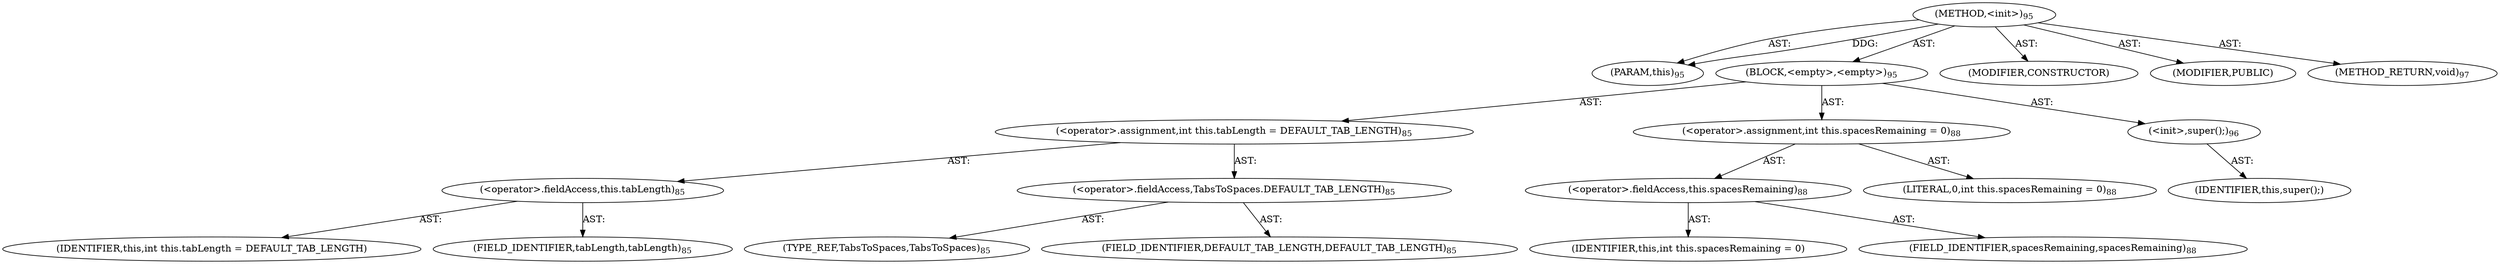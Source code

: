 digraph "&lt;init&gt;" {  
"111669149696" [label = <(METHOD,&lt;init&gt;)<SUB>95</SUB>> ]
"115964116996" [label = <(PARAM,this)<SUB>95</SUB>> ]
"25769803776" [label = <(BLOCK,&lt;empty&gt;,&lt;empty&gt;)<SUB>95</SUB>> ]
"30064771074" [label = <(&lt;operator&gt;.assignment,int this.tabLength = DEFAULT_TAB_LENGTH)<SUB>85</SUB>> ]
"30064771075" [label = <(&lt;operator&gt;.fieldAccess,this.tabLength)<SUB>85</SUB>> ]
"68719476745" [label = <(IDENTIFIER,this,int this.tabLength = DEFAULT_TAB_LENGTH)> ]
"55834574848" [label = <(FIELD_IDENTIFIER,tabLength,tabLength)<SUB>85</SUB>> ]
"30064771076" [label = <(&lt;operator&gt;.fieldAccess,TabsToSpaces.DEFAULT_TAB_LENGTH)<SUB>85</SUB>> ]
"180388626432" [label = <(TYPE_REF,TabsToSpaces,TabsToSpaces)<SUB>85</SUB>> ]
"55834574849" [label = <(FIELD_IDENTIFIER,DEFAULT_TAB_LENGTH,DEFAULT_TAB_LENGTH)<SUB>85</SUB>> ]
"30064771077" [label = <(&lt;operator&gt;.assignment,int this.spacesRemaining = 0)<SUB>88</SUB>> ]
"30064771078" [label = <(&lt;operator&gt;.fieldAccess,this.spacesRemaining)<SUB>88</SUB>> ]
"68719476746" [label = <(IDENTIFIER,this,int this.spacesRemaining = 0)> ]
"55834574850" [label = <(FIELD_IDENTIFIER,spacesRemaining,spacesRemaining)<SUB>88</SUB>> ]
"90194313216" [label = <(LITERAL,0,int this.spacesRemaining = 0)<SUB>88</SUB>> ]
"30064771072" [label = <(&lt;init&gt;,super();)<SUB>96</SUB>> ]
"68719476742" [label = <(IDENTIFIER,this,super();)> ]
"133143986182" [label = <(MODIFIER,CONSTRUCTOR)> ]
"133143986183" [label = <(MODIFIER,PUBLIC)> ]
"128849018880" [label = <(METHOD_RETURN,void)<SUB>97</SUB>> ]
  "111669149696" -> "115964116996"  [ label = "AST: "] 
  "111669149696" -> "25769803776"  [ label = "AST: "] 
  "111669149696" -> "133143986182"  [ label = "AST: "] 
  "111669149696" -> "133143986183"  [ label = "AST: "] 
  "111669149696" -> "128849018880"  [ label = "AST: "] 
  "25769803776" -> "30064771074"  [ label = "AST: "] 
  "25769803776" -> "30064771077"  [ label = "AST: "] 
  "25769803776" -> "30064771072"  [ label = "AST: "] 
  "30064771074" -> "30064771075"  [ label = "AST: "] 
  "30064771074" -> "30064771076"  [ label = "AST: "] 
  "30064771075" -> "68719476745"  [ label = "AST: "] 
  "30064771075" -> "55834574848"  [ label = "AST: "] 
  "30064771076" -> "180388626432"  [ label = "AST: "] 
  "30064771076" -> "55834574849"  [ label = "AST: "] 
  "30064771077" -> "30064771078"  [ label = "AST: "] 
  "30064771077" -> "90194313216"  [ label = "AST: "] 
  "30064771078" -> "68719476746"  [ label = "AST: "] 
  "30064771078" -> "55834574850"  [ label = "AST: "] 
  "30064771072" -> "68719476742"  [ label = "AST: "] 
  "111669149696" -> "115964116996"  [ label = "DDG: "] 
}
